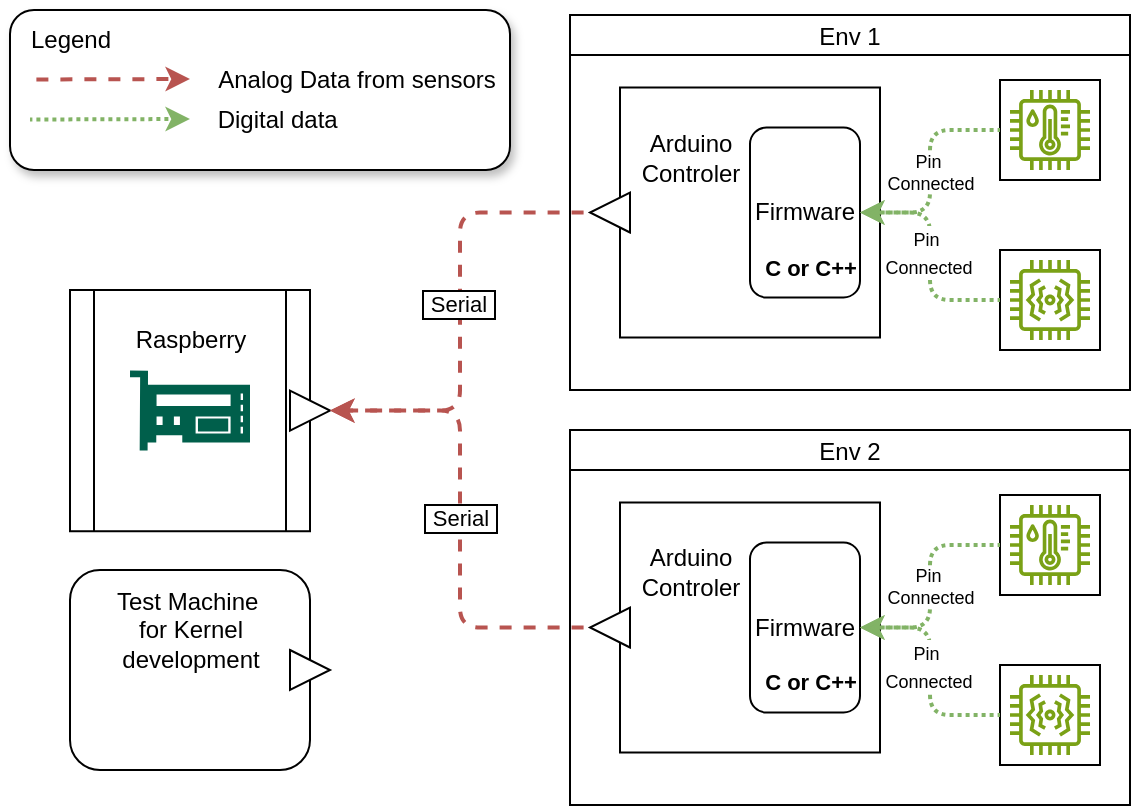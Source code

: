 <mxfile version="22.0.6" type="github">
  <diagram name="Page-1" id="Szxw3a_hD-SKz2q2Igrm">
    <mxGraphModel dx="683" dy="371" grid="1" gridSize="10" guides="1" tooltips="1" connect="1" arrows="1" fold="1" page="1" pageScale="1" pageWidth="850" pageHeight="1100" math="0" shadow="0">
      <root>
        <mxCell id="0" />
        <mxCell id="1" parent="0" />
        <mxCell id="OL7eA46a8EgvmshjVzxO-32" value="" style="shape=process;whiteSpace=wrap;html=1;backgroundOutline=1;" vertex="1" parent="1">
          <mxGeometry x="230" y="180" width="120" height="120.62" as="geometry" />
        </mxCell>
        <mxCell id="OL7eA46a8EgvmshjVzxO-3" value="" style="sketch=0;pointerEvents=1;shadow=0;dashed=0;html=1;strokeColor=none;fillColor=#005F4B;labelPosition=center;verticalLabelPosition=bottom;verticalAlign=top;align=center;outlineConnect=0;shape=mxgraph.veeam2.hardware_controller;" vertex="1" parent="1">
          <mxGeometry x="260" y="220.31" width="60" height="40" as="geometry" />
        </mxCell>
        <mxCell id="OL7eA46a8EgvmshjVzxO-11" value="Env 1" style="swimlane;startSize=20;fontStyle=0" vertex="1" parent="1">
          <mxGeometry x="480" y="42.5" width="280" height="187.5" as="geometry" />
        </mxCell>
        <mxCell id="OL7eA46a8EgvmshjVzxO-12" value="" style="rounded=0;whiteSpace=wrap;html=1;" vertex="1" parent="OL7eA46a8EgvmshjVzxO-11">
          <mxGeometry x="215" y="117.5" width="50" height="50" as="geometry" />
        </mxCell>
        <mxCell id="OL7eA46a8EgvmshjVzxO-14" value="" style="sketch=0;outlineConnect=0;fontColor=#232F3E;gradientColor=none;fillColor=#7AA116;strokeColor=none;dashed=0;verticalLabelPosition=bottom;verticalAlign=top;align=center;html=1;fontSize=12;fontStyle=0;aspect=fixed;pointerEvents=1;shape=mxgraph.aws4.iot_thing_vibration_sensor;" vertex="1" parent="OL7eA46a8EgvmshjVzxO-11">
          <mxGeometry x="220" y="122.5" width="40" height="40" as="geometry" />
        </mxCell>
        <mxCell id="OL7eA46a8EgvmshjVzxO-5" value="" style="rounded=0;whiteSpace=wrap;html=1;" vertex="1" parent="OL7eA46a8EgvmshjVzxO-11">
          <mxGeometry x="25" y="36.25" width="130" height="125" as="geometry" />
        </mxCell>
        <mxCell id="OL7eA46a8EgvmshjVzxO-1" value="" style="shape=image;html=1;verticalAlign=top;verticalLabelPosition=bottom;labelBackgroundColor=#ffffff;imageAspect=0;aspect=fixed;image=https://cdn2.iconfinder.com/data/icons/electronic-13/480/3-electronic-arduino-chipset-icon-2-128.png" vertex="1" parent="OL7eA46a8EgvmshjVzxO-11">
          <mxGeometry x="25" y="77.5" width="70" height="70" as="geometry" />
        </mxCell>
        <mxCell id="OL7eA46a8EgvmshjVzxO-6" value="Arduino &lt;br&gt;Controler" style="text;html=1;align=center;verticalAlign=middle;resizable=0;points=[];autosize=1;strokeColor=none;fillColor=none;" vertex="1" parent="OL7eA46a8EgvmshjVzxO-11">
          <mxGeometry x="25" y="51.25" width="70" height="40" as="geometry" />
        </mxCell>
        <mxCell id="OL7eA46a8EgvmshjVzxO-7" value="Firmware" style="rounded=1;whiteSpace=wrap;html=1;" vertex="1" parent="OL7eA46a8EgvmshjVzxO-11">
          <mxGeometry x="90" y="56.25" width="55" height="85" as="geometry" />
        </mxCell>
        <mxCell id="OL7eA46a8EgvmshjVzxO-10" value="&lt;b&gt;&lt;font style=&quot;font-size: 11px;&quot;&gt;C or C++&lt;/font&gt;&lt;/b&gt;" style="text;html=1;align=center;verticalAlign=middle;resizable=0;points=[];autosize=1;strokeColor=none;fillColor=none;" vertex="1" parent="OL7eA46a8EgvmshjVzxO-11">
          <mxGeometry x="85" y="111.25" width="70" height="30" as="geometry" />
        </mxCell>
        <mxCell id="OL7eA46a8EgvmshjVzxO-15" style="edgeStyle=orthogonalEdgeStyle;rounded=1;orthogonalLoop=1;jettySize=auto;html=1;exitX=0;exitY=0.5;exitDx=0;exitDy=0;entryX=1;entryY=0.5;entryDx=0;entryDy=0;startArrow=none;startFill=0;strokeWidth=2;endArrow=classic;endFill=1;dashed=1;dashPattern=1 1;flowAnimation=1;fillColor=#d5e8d4;strokeColor=#82b366;" edge="1" parent="OL7eA46a8EgvmshjVzxO-11" source="OL7eA46a8EgvmshjVzxO-12" target="OL7eA46a8EgvmshjVzxO-7">
          <mxGeometry relative="1" as="geometry">
            <mxPoint x="155.0" y="117.5" as="targetPoint" />
          </mxGeometry>
        </mxCell>
        <mxCell id="OL7eA46a8EgvmshjVzxO-16" value="&lt;font style=&quot;font-size: 9px;&quot;&gt;Pin&amp;nbsp;&lt;br style=&quot;border-color: var(--border-color);&quot;&gt;Connected&lt;/font&gt;" style="edgeLabel;html=1;align=center;verticalAlign=middle;resizable=0;points=[];" vertex="1" connectable="0" parent="OL7eA46a8EgvmshjVzxO-15">
          <mxGeometry x="0.046" y="1" relative="1" as="geometry">
            <mxPoint as="offset" />
          </mxGeometry>
        </mxCell>
        <mxCell id="OL7eA46a8EgvmshjVzxO-8" value="" style="rounded=0;whiteSpace=wrap;html=1;" vertex="1" parent="OL7eA46a8EgvmshjVzxO-11">
          <mxGeometry x="215" y="32.5" width="50" height="50" as="geometry" />
        </mxCell>
        <mxCell id="OL7eA46a8EgvmshjVzxO-4" value="" style="sketch=0;outlineConnect=0;fontColor=#232F3E;gradientColor=none;fillColor=#7AA116;strokeColor=none;dashed=0;verticalLabelPosition=bottom;verticalAlign=top;align=center;html=1;fontSize=12;fontStyle=0;aspect=fixed;pointerEvents=1;shape=mxgraph.aws4.iot_thing_temperature_humidity_sensor;" vertex="1" parent="OL7eA46a8EgvmshjVzxO-11">
          <mxGeometry x="220" y="37.5" width="40" height="40" as="geometry" />
        </mxCell>
        <mxCell id="OL7eA46a8EgvmshjVzxO-9" value="Pin&amp;nbsp;&lt;br style=&quot;font-size: 9px;&quot;&gt;Connected" style="edgeStyle=orthogonalEdgeStyle;rounded=1;orthogonalLoop=1;jettySize=auto;html=1;exitX=0;exitY=0.5;exitDx=0;exitDy=0;entryX=1;entryY=0.5;entryDx=0;entryDy=0;startArrow=none;startFill=0;strokeWidth=2;fontSize=9;endArrow=classic;endFill=1;dashed=1;dashPattern=1 1;flowAnimation=1;fillColor=#d5e8d4;strokeColor=#82b366;" edge="1" parent="OL7eA46a8EgvmshjVzxO-11" source="OL7eA46a8EgvmshjVzxO-8" target="OL7eA46a8EgvmshjVzxO-7">
          <mxGeometry relative="1" as="geometry" />
        </mxCell>
        <mxCell id="OL7eA46a8EgvmshjVzxO-33" value="" style="triangle;whiteSpace=wrap;html=1;rotation=-180;" vertex="1" parent="OL7eA46a8EgvmshjVzxO-11">
          <mxGeometry x="10" y="88.75" width="20" height="20" as="geometry" />
        </mxCell>
        <mxCell id="OL7eA46a8EgvmshjVzxO-18" value="Env 2" style="swimlane;startSize=20;fontStyle=0" vertex="1" parent="1">
          <mxGeometry x="480" y="250" width="280" height="187.5" as="geometry" />
        </mxCell>
        <mxCell id="OL7eA46a8EgvmshjVzxO-19" value="" style="rounded=0;whiteSpace=wrap;html=1;" vertex="1" parent="OL7eA46a8EgvmshjVzxO-18">
          <mxGeometry x="215" y="117.5" width="50" height="50" as="geometry" />
        </mxCell>
        <mxCell id="OL7eA46a8EgvmshjVzxO-20" value="" style="sketch=0;outlineConnect=0;fontColor=#232F3E;gradientColor=none;fillColor=#7AA116;strokeColor=none;dashed=0;verticalLabelPosition=bottom;verticalAlign=top;align=center;html=1;fontSize=12;fontStyle=0;aspect=fixed;pointerEvents=1;shape=mxgraph.aws4.iot_thing_vibration_sensor;" vertex="1" parent="OL7eA46a8EgvmshjVzxO-18">
          <mxGeometry x="220" y="122.5" width="40" height="40" as="geometry" />
        </mxCell>
        <mxCell id="OL7eA46a8EgvmshjVzxO-21" value="" style="rounded=0;whiteSpace=wrap;html=1;" vertex="1" parent="OL7eA46a8EgvmshjVzxO-18">
          <mxGeometry x="25" y="36.25" width="130" height="125" as="geometry" />
        </mxCell>
        <mxCell id="OL7eA46a8EgvmshjVzxO-22" value="" style="shape=image;html=1;verticalAlign=top;verticalLabelPosition=bottom;labelBackgroundColor=#ffffff;imageAspect=0;aspect=fixed;image=https://cdn2.iconfinder.com/data/icons/electronic-13/480/3-electronic-arduino-chipset-icon-2-128.png" vertex="1" parent="OL7eA46a8EgvmshjVzxO-18">
          <mxGeometry x="25" y="77.5" width="70" height="70" as="geometry" />
        </mxCell>
        <mxCell id="OL7eA46a8EgvmshjVzxO-23" value="Arduino &lt;br&gt;Controler" style="text;html=1;align=center;verticalAlign=middle;resizable=0;points=[];autosize=1;strokeColor=none;fillColor=none;" vertex="1" parent="OL7eA46a8EgvmshjVzxO-18">
          <mxGeometry x="25" y="51.25" width="70" height="40" as="geometry" />
        </mxCell>
        <mxCell id="OL7eA46a8EgvmshjVzxO-24" value="Firmware" style="rounded=1;whiteSpace=wrap;html=1;" vertex="1" parent="OL7eA46a8EgvmshjVzxO-18">
          <mxGeometry x="90" y="56.25" width="55" height="85" as="geometry" />
        </mxCell>
        <mxCell id="OL7eA46a8EgvmshjVzxO-25" value="&lt;b&gt;&lt;font style=&quot;font-size: 11px;&quot;&gt;C or C++&lt;/font&gt;&lt;/b&gt;" style="text;html=1;align=center;verticalAlign=middle;resizable=0;points=[];autosize=1;strokeColor=none;fillColor=none;" vertex="1" parent="OL7eA46a8EgvmshjVzxO-18">
          <mxGeometry x="85" y="111.25" width="70" height="30" as="geometry" />
        </mxCell>
        <mxCell id="OL7eA46a8EgvmshjVzxO-26" style="edgeStyle=orthogonalEdgeStyle;rounded=1;orthogonalLoop=1;jettySize=auto;html=1;exitX=0;exitY=0.5;exitDx=0;exitDy=0;entryX=1;entryY=0.5;entryDx=0;entryDy=0;startArrow=none;startFill=0;strokeWidth=2;endArrow=classic;endFill=1;dashed=1;dashPattern=1 1;flowAnimation=1;fillColor=#d5e8d4;strokeColor=#82b366;" edge="1" parent="OL7eA46a8EgvmshjVzxO-18" source="OL7eA46a8EgvmshjVzxO-19" target="OL7eA46a8EgvmshjVzxO-24">
          <mxGeometry relative="1" as="geometry">
            <mxPoint x="155.0" y="117.5" as="targetPoint" />
          </mxGeometry>
        </mxCell>
        <mxCell id="OL7eA46a8EgvmshjVzxO-27" value="&lt;font style=&quot;font-size: 9px;&quot;&gt;Pin&amp;nbsp;&lt;br style=&quot;border-color: var(--border-color);&quot;&gt;Connected&lt;/font&gt;" style="edgeLabel;html=1;align=center;verticalAlign=middle;resizable=0;points=[];" vertex="1" connectable="0" parent="OL7eA46a8EgvmshjVzxO-26">
          <mxGeometry x="0.046" y="1" relative="1" as="geometry">
            <mxPoint as="offset" />
          </mxGeometry>
        </mxCell>
        <mxCell id="OL7eA46a8EgvmshjVzxO-28" value="" style="rounded=0;whiteSpace=wrap;html=1;" vertex="1" parent="OL7eA46a8EgvmshjVzxO-18">
          <mxGeometry x="215" y="32.5" width="50" height="50" as="geometry" />
        </mxCell>
        <mxCell id="OL7eA46a8EgvmshjVzxO-29" value="" style="sketch=0;outlineConnect=0;fontColor=#232F3E;gradientColor=none;fillColor=#7AA116;strokeColor=none;dashed=0;verticalLabelPosition=bottom;verticalAlign=top;align=center;html=1;fontSize=12;fontStyle=0;aspect=fixed;pointerEvents=1;shape=mxgraph.aws4.iot_thing_temperature_humidity_sensor;" vertex="1" parent="OL7eA46a8EgvmshjVzxO-18">
          <mxGeometry x="220" y="37.5" width="40" height="40" as="geometry" />
        </mxCell>
        <mxCell id="OL7eA46a8EgvmshjVzxO-30" value="Pin&amp;nbsp;&lt;br style=&quot;font-size: 9px;&quot;&gt;Connected" style="edgeStyle=orthogonalEdgeStyle;rounded=1;orthogonalLoop=1;jettySize=auto;html=1;exitX=0;exitY=0.5;exitDx=0;exitDy=0;entryX=1;entryY=0.5;entryDx=0;entryDy=0;startArrow=none;startFill=0;strokeWidth=2;fontSize=9;endArrow=classic;endFill=1;dashed=1;dashPattern=1 1;flowAnimation=1;fillColor=#d5e8d4;strokeColor=#82b366;" edge="1" parent="OL7eA46a8EgvmshjVzxO-18" source="OL7eA46a8EgvmshjVzxO-28" target="OL7eA46a8EgvmshjVzxO-24">
          <mxGeometry relative="1" as="geometry" />
        </mxCell>
        <mxCell id="OL7eA46a8EgvmshjVzxO-34" value="" style="triangle;whiteSpace=wrap;html=1;rotation=-180;" vertex="1" parent="OL7eA46a8EgvmshjVzxO-18">
          <mxGeometry x="10" y="88.75" width="20" height="20" as="geometry" />
        </mxCell>
        <mxCell id="OL7eA46a8EgvmshjVzxO-35" value="" style="triangle;whiteSpace=wrap;html=1;" vertex="1" parent="1">
          <mxGeometry x="340" y="230.31" width="20" height="20" as="geometry" />
        </mxCell>
        <mxCell id="OL7eA46a8EgvmshjVzxO-41" value="Raspberry" style="text;html=1;align=center;verticalAlign=middle;resizable=0;points=[];autosize=1;strokeColor=none;fillColor=none;" vertex="1" parent="1">
          <mxGeometry x="250" y="190.31" width="80" height="30" as="geometry" />
        </mxCell>
        <mxCell id="OL7eA46a8EgvmshjVzxO-39" value="&lt;span style=&quot;color: rgb(0, 0, 0); font-family: Helvetica; font-size: 11px; font-style: normal; font-variant-ligatures: normal; font-variant-caps: normal; font-weight: 400; letter-spacing: normal; orphans: 2; text-align: center; text-indent: 0px; text-transform: none; widows: 2; word-spacing: 0px; -webkit-text-stroke-width: 0px; background-color: rgb(255, 255, 255); text-decoration-thickness: initial; text-decoration-style: initial; text-decoration-color: initial; float: none; display: inline !important;&quot;&gt;&amp;nbsp;Serial&amp;nbsp;&lt;/span&gt;" style="edgeStyle=orthogonalEdgeStyle;rounded=1;orthogonalLoop=1;jettySize=auto;html=1;exitX=1;exitY=0.5;exitDx=0;exitDy=0;entryX=1;entryY=0.5;entryDx=0;entryDy=0;startArrow=none;startFill=0;endArrow=classic;endFill=1;strokeWidth=2;dashed=1;fillColor=#f8cecc;strokeColor=#b85450;flowAnimation=1;labelBorderColor=default;" edge="1" parent="1" source="OL7eA46a8EgvmshjVzxO-34" target="OL7eA46a8EgvmshjVzxO-35">
          <mxGeometry relative="1" as="geometry" />
        </mxCell>
        <mxCell id="OL7eA46a8EgvmshjVzxO-40" style="edgeStyle=orthogonalEdgeStyle;rounded=1;orthogonalLoop=1;jettySize=auto;html=1;exitX=1;exitY=0.5;exitDx=0;exitDy=0;entryX=1;entryY=0.5;entryDx=0;entryDy=0;startArrow=none;startFill=0;endArrow=classic;endFill=1;strokeWidth=2;dashed=1;fillColor=#f8cecc;strokeColor=#b85450;flowAnimation=1;" edge="1" parent="1" source="OL7eA46a8EgvmshjVzxO-33" target="OL7eA46a8EgvmshjVzxO-35">
          <mxGeometry relative="1" as="geometry" />
        </mxCell>
        <mxCell id="OL7eA46a8EgvmshjVzxO-49" value="&amp;nbsp;Serial&amp;nbsp;" style="edgeLabel;html=1;align=center;verticalAlign=middle;resizable=0;points=[];labelBorderColor=default;" vertex="1" connectable="0" parent="OL7eA46a8EgvmshjVzxO-40">
          <mxGeometry x="-0.035" y="-1" relative="1" as="geometry">
            <mxPoint as="offset" />
          </mxGeometry>
        </mxCell>
        <mxCell id="OL7eA46a8EgvmshjVzxO-42" value="" style="rounded=1;whiteSpace=wrap;html=1;glass=0;shadow=1;strokeWidth=1;" vertex="1" parent="1">
          <mxGeometry x="200" y="40" width="250" height="80" as="geometry" />
        </mxCell>
        <mxCell id="OL7eA46a8EgvmshjVzxO-43" value="Legend" style="text;html=1;align=center;verticalAlign=middle;resizable=0;points=[];autosize=1;strokeColor=none;fillColor=none;" vertex="1" parent="1">
          <mxGeometry x="200" y="40" width="60" height="30" as="geometry" />
        </mxCell>
        <mxCell id="OL7eA46a8EgvmshjVzxO-45" value="" style="endArrow=classic;html=1;rounded=0;strokeWidth=2;fillColor=#d5e8d4;strokeColor=#82b366;dashed=1;dashPattern=1 1;flowAnimation=1;" edge="1" parent="1">
          <mxGeometry width="50" height="50" relative="1" as="geometry">
            <mxPoint x="210" y="94.75" as="sourcePoint" />
            <mxPoint x="290" y="94.5" as="targetPoint" />
          </mxGeometry>
        </mxCell>
        <mxCell id="OL7eA46a8EgvmshjVzxO-46" value="" style="endArrow=classic;html=1;rounded=0;strokeWidth=2;fillColor=#f8cecc;strokeColor=#b85450;dashed=1;flowAnimation=1;" edge="1" parent="1">
          <mxGeometry width="50" height="50" relative="1" as="geometry">
            <mxPoint x="210" y="74.75" as="sourcePoint" />
            <mxPoint x="290" y="74.5" as="targetPoint" />
          </mxGeometry>
        </mxCell>
        <mxCell id="OL7eA46a8EgvmshjVzxO-47" value="&amp;nbsp; Analog Data from sensors" style="text;html=1;align=center;verticalAlign=middle;resizable=0;points=[];autosize=1;strokeColor=none;fillColor=none;" vertex="1" parent="1">
          <mxGeometry x="285" y="60" width="170" height="30" as="geometry" />
        </mxCell>
        <mxCell id="OL7eA46a8EgvmshjVzxO-48" value="Digital data&amp;nbsp;" style="text;html=1;align=center;verticalAlign=middle;resizable=0;points=[];autosize=1;strokeColor=none;fillColor=none;" vertex="1" parent="1">
          <mxGeometry x="290" y="80" width="90" height="30" as="geometry" />
        </mxCell>
        <mxCell id="OL7eA46a8EgvmshjVzxO-51" value="" style="rounded=1;whiteSpace=wrap;html=1;" vertex="1" parent="1">
          <mxGeometry x="230" y="320" width="120" height="100" as="geometry" />
        </mxCell>
        <mxCell id="OL7eA46a8EgvmshjVzxO-50" value="" style="shape=image;html=1;verticalAlign=top;verticalLabelPosition=bottom;labelBackgroundColor=#ffffff;imageAspect=0;aspect=fixed;image=https://cdn4.iconfinder.com/data/icons/office-time/512/17-128.png" vertex="1" parent="1">
          <mxGeometry x="265" y="370" width="50" height="50" as="geometry" />
        </mxCell>
        <mxCell id="OL7eA46a8EgvmshjVzxO-52" value="Test Machine&amp;nbsp;&lt;br&gt;for Kernel &lt;br&gt;development" style="text;html=1;align=center;verticalAlign=middle;resizable=0;points=[];autosize=1;strokeColor=none;fillColor=none;" vertex="1" parent="1">
          <mxGeometry x="240" y="320" width="100" height="60" as="geometry" />
        </mxCell>
        <mxCell id="OL7eA46a8EgvmshjVzxO-53" value="" style="triangle;whiteSpace=wrap;html=1;" vertex="1" parent="1">
          <mxGeometry x="340" y="360" width="20" height="20" as="geometry" />
        </mxCell>
      </root>
    </mxGraphModel>
  </diagram>
</mxfile>
